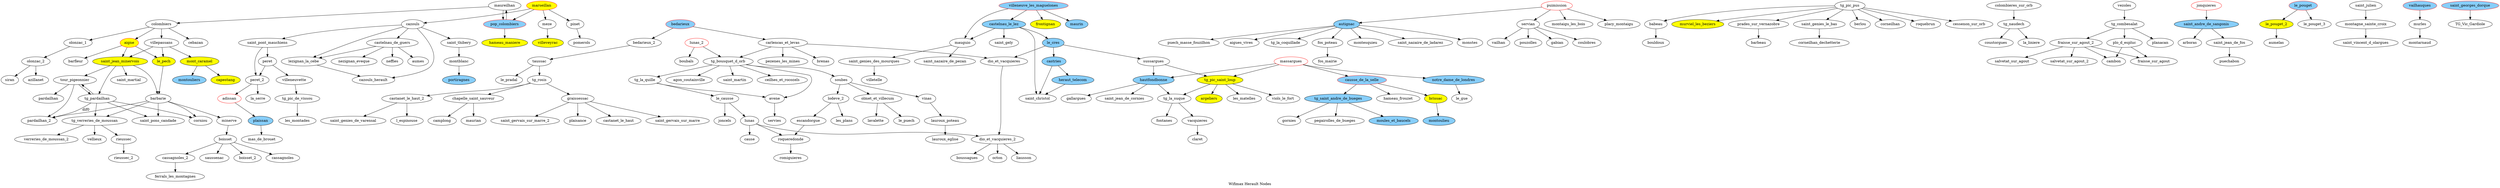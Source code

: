 # Nodes for wifimax numherault DSP Herault France
#
# made by all email alerts to operators
#
# Legend :
#
# yellow : power by sun
# blue   : power by erdf
# red    : network by fiber
#

digraph HeraultTelecom_WifiMax {
label = "Wifimax Herault Nodes";

	aigne [style=filled,color=red,fillcolor=yellow];
	aigne -> barfleur;
	aigne -> le_pech;
	aigne -> saint_jean_minervois;
	adissan [color=red];
	adissan -> plaissan;

	argeliers [style=filled,fillcolor=yellow];

	autignac [style=filled,fillcolor=lightskyblue];
	autignac -> puech_masse_fouzilhon;
	autignac -> aigues_vives;
	autignac -> tg_la_coquillade;
	autignac -> fos_poteau;
	autignac -> montesquieu;
	autignac -> saint_nazaire_de_ladarez;
	autignac -> monstes;

	avene -> servies;
	babeau -> bouldoux;

	barbarie -> minerve;
	barbarie -> saint_pons_candade;
	barbarie -> corniou;
	barbarie -> pardailhan_2;
	barbarie -> tg_verreries_de_moussan;
	
	bedarieux [style=filled,color=red,fillcolor=lightskyblue];
	bedarieux -> bedarieux_2;
	bedarieux -> carlencas_et_levas;
	bedarieux_2 -> taussac;	
	boisset -> boisset_2;
	boisset -> cassagnoles;
	boisset -> cassagnoles_2;
	boisset -> saussenac;

	brissac [style=filled,fillcolor=yellow];
	brissac -> montoulieu;
	
	capestang [style=filled,fillcolor=yellow];

	carlencas_et_levas -> brenas;
	carlencas_et_levas -> pezenes_les_mines;
	carlencas_et_levas -> dio_et_vacquieres;
	carlencas_et_levas -> tg_bousquet_d_orb;
	cassagnoles_2 -> ferrals_les_montagnes;
	castanet_le_haut_2 -> saint_genies_de_varensal;
	castanet_le_haut_2 -> l_espinouse;
	castelnau_de_guers -> neffies;
	castelnau_de_guers -> aumes;
	castelnau_de_guers -> nezignan_eveque;
	castelnau_de_guers -> lezignan_la_cebe;

	castelnau_le_lez [style=filled,fillcolor=lightskyblue];
	castelnau_le_lez -> mauguio;
	castelnau_le_lez -> le_cres;
	castelnau_le_lez -> saint_christol;
	castelnau_le_lez -> saint_gely;

	castries [style=filled,fillcolor=lightskyblue];
	castries -> saint_christol;
	castries -> heraut_telecom;
	causse_de_la_selle [style=filled,color=red,fillcolor=lightskyblue];
	causse_de_la_selle -> tg_saint_andre_de_bueges;
	causse_de_la_selle -> brissac;
	causse_de_la_selle -> hameau_frouzet;
	cazouls -> saint_thibery;
	cazouls -> castelnau_de_guers;
	cazouls -> saint_pont_mauchiens;
	cazouls -> cazouls_herault;
	cazouls -> lezignan_la_cebe;
	chapelle_saint_sauveur -> camplong;
	chapelle_saint_sauveur -> maurian;
	colombieres_sur_orb -> tg_naudech;
	colombiers -> villepassans;
	colombiers -> aigne;
	colombiers -> cebazan;
	colombiers -> olonzac_1;
	dio_et_vacquieres -> dio_et_vacquieres_2;
	dio_et_vacquieres_2 -> octon;
	dio_et_vacquieres_2 -> liausson;
	dio_et_vacquieres_2 -> boussagues;
	escandorgue -> roqueredonde;
	fos_poteau -> fos_mairie;
	fraisse_sur_agout_2 -> salvetat_sur_agout;
	fraisse_sur_agout_2 -> salvetat_sur_agout_2;
	fraisse_sur_agout_2 -> cambon;
	fraisse_sur_agout_2 -> fraisse_sur_agout;

	frontignan [style=filled,fillcolor=yellow];

	graissessac -> castanet_le_haut;
	graissessac -> saint_gervais_sur_marre;
	graissessac -> saint_gervais_sur_marre_2;
	graissessac -> plaisance;

	hameau_maniere [style=filled,fillcolor=yellow];
	
	hautfondbonne [style=filled,fillcolor=lightskyblue];
	hautfondbonne -> gallargues;
	hautfondbonne -> tg_la_suque;
	hautfondbonne -> saint_jean_de_cornies;

	heraut_telecom [style=filled,fillcolor=lightskyblue];
	heraut_telecom -> saint_christol;
	jonquieres [color=red];
	jonquieres -> saint_andre_de_sangonis;
	lauroux_poteau -> lauroux_eglise;
	le_causse -> joncels;
	le_causse -> lunas;

	le_cres [style=filled,fillcolor=lightskyblue];
	le_cres -> sussargues;
	le_cres -> dio_et_vacquieres;
	le_cres -> castries;
	le_pech [style=filled,fillcolor=yellow];
	le_pech -> barbarie;

	le_pouget [style=filled,color=red,fillcolor=lightskyblue];
	le_pouget -> le_pouget_2;
	le_pouget -> le_pouget_3;

	le_pouget_2 [style=filled,fillcolor=yellow];
	le_pouget_2 -> aumelas;
	lezignan_la_cebe -> cazouls_herault;
	lodeve_2 -> les_plans;
	lodeve_2 -> escandorgue;
	lunas -> roqueredonde;
	lunas -> cause;
	lunas -> dio_et_vacquieres_2;

	lunas_2 [color=red];
	lunas_2 -> boubals;
	lunas_2 -> tg_bousquet_d_orb;
	
	marseillan [style=filled,color=red,fillcolor=yellow];
	marseillan -> pop_colombiers;
	marseillan -> meze
	marseillan -> cazouls;
	marseillan -> pinet;
	massargues [color=red];
	massargues -> notre_dame_de_londres;
	massargues -> causse_de_la_selle;
	massargues -> tg_pic_saint_loup;
	massargues -> hautfondbonne;
	mauguio -> saint_nazaire_de_pezan;
	mauguio -> saint_genies_des_mourques;

	maurin [style=filled,fillcolor=lightskyblue];

	maureilhan -> colombiers;
	maureilhan -> pop_colombiers;
	meze -> villeveyrac;
	minerve -> boisset;
	montagne_sainte_croix -> saint_vincent_d_olargues;
	montblanc -> portiragnes;

	montoulieu [style=filled,fillcolor=lightskyblue];

	montouliers [style=filled,fillcolor=lightskyblue];

	mont_caramel [style=filled,fillcolor=yellow];
	mont_caramel -> capestang;
	mont_caramel -> montouliers;

	moules_et_baucels [style=filled,fillcolor=lightskyblue];

	murles -> montarnaud;

	murviel_les_beziers [style=filled,fillcolor=yellow];

	notre_dame_de_londres [style=filled,fillcolor=lightskyblue];
	notre_dame_de_londres -> le_gue;
	olmet_et_villecum -> le_puech;
	olmet_et_villecum -> lavalette;
	olonzac_1 -> olonzac_2;
	olonzac_2 -> siran;
	olonzac_2 -> azillanet;
	peret -> villeneuvette;
	peret -> peret_2;
	peret_2 -> la_serre;
	peret_2 -> adissan;
	pinet -> pomerols;
	plaissan [style=filled,fillcolor=lightskyblue];
	plaissan -> mas_de_brouet;
	plo_d_espluc -> fraisse_sur_agout;
	plo_d_espluc -> cambon;

	pop_colombiers [style=filled,color=red,fillcolor=lightskyblue];
	pop_colombiers -> maureilhan;
	pop_colombiers -> hameau_maniere;
	prades_sur_vernazobre -> barbeau;

	portiragnes [style=filled,fillcolor=lightskyblue];

	puimission [color=red];
	puimission -> autignac;
	puimission -> servian;

	puimission -> montaigu_les_bois;
	puimission -> placy_montaigu;
	
	rieussec -> rieussec_2;
	roqueredonde -> romiguieres;

	saint_andre_de_sangonis [style=filled,fillcolor=lightskyblue];
	saint_andre_de_sangonis -> arboras;
	saint_andre_de_sangonis -> saint_jean_de_fos;

	saint_georges_dorque [style=filled,color=red,fillcolor=lightskyblue];
	saint_georges_dorque -> TG_Vic_Gardiole;

	saint_genies_des_mourques -> villetelle;
	saint_genies_le_bas -> corneilhan_dechetterie;
	saint_jean_de_fos -> puechabon;

	saint_jean_minervois [style=filled,fillcolor=yellow];
	saint_jean_minervois -> saint_martial;
	saint_jean_minervois -> tour_pigeonnier;
	saint_jean_minervois -> tg_pardailhan;
	saint_jean_minervois -> barbarie;
	saint_julien -> montagne_sainte_croix;
	saint_pont_mauchiens -> peret_2;
	saint_pont_mauchiens -> peret;
	saint_thibery -> montblanc;
	servian -> vailhan;
	servian -> pouzolles;
	servian -> gabian;
	servian -> coulobres;

	soubes -> vinas;
	soubes -> olmet_et_villecum;
	soubes -> lodeve_2;

	sussargues -> hautfondbonne;
	sussargues -> tg_pic_saint_loup;


	taussac -> le_pradal;
	taussac -> tg_rosis;
	tg_bousquet_d_orb -> agon_coutainville;
	tg_bousquet_d_orb -> saint_martin;
	tg_bousquet_d_orb -> avene;
	tg_bousquet_d_orb -> ceilhes_et_rocozels;
	tg_bousquet_d_orb -> tg_la_quille;
	tg_bousquet_d_orb -> soubes;
	
	tg_combesalat -> planacan;
	tg_combesalat -> fraisse_sur_agout_2;
	tg_combesalat -> plo_d_espluc;
	tg_la_quille -> le_causse;
	tg_la_quille -> avene;
	tg_la_suque -> fontanes;
	tg_la_suque -> vacquieres;
	tg_naudech -> coustorgues;
	tg_naudech -> la_liniere;
	tg_pardailhan -> saint_pons_candade;
	tg_pardailhan -> corniou;
	tg_pardailhan -> tg_verreries_de_moussan;
	tg_pardailhan -> tour_pigeonnier;
	tg_pardailhan -> pardailhan_2 [label="dif0"];

	tg_pic_de_vissou -> les_montades;

	tg_pic_saint_loup [style=filled,fillcolor=yellow];
	tg_pic_saint_loup -> argeliers;
	tg_pic_saint_loup -> les_matelles;
	tg_pic_saint_loup -> viols_le_fort;
	tg_pic_saint_loup -> tg_la_suque;
	tg_pic_pus -> berlou;
	tg_pic_pus -> corneilhan;
	tg_pic_pus -> murviel_les_beziers;
	tg_pic_pus -> prades_sur_vernazobre;
	tg_pic_pus -> roquebrun;
	tg_pic_pus -> saint_genies_le_bas;
	tg_pic_pus -> cessenon_sur_orb;
	tg_pic_pus -> babeau;
	tg_rosis -> chapelle_saint_sauveur;
	tg_rosis -> graissessac;
	tg_rosis -> castanet_le_haut_2;

	tg_saint_andre_de_bueges [style=filled,fillcolor=lightskyblue];
	tg_saint_andre_de_bueges -> gornies;
	tg_saint_andre_de_bueges -> moules_et_baucels;
	tg_saint_andre_de_bueges -> pegairolles_de_bueges;
	tg_verreries_de_moussan -> verreries_de_moussan_2;
	tg_verreries_de_moussan -> rieussec;
	tg_verreries_de_moussan -> vellieux;
	
	tour_pigeonnier -> tg_pardailhan;
	tour_pigeonnier -> pardailhan;
	tour_pigeonnier -> pardailhan_2;
	
	vailhauques [style=filled,color=red,fillcolor=lightskyblue];
	vailhauques -> murles;
	vacquieres -> claret;
	vezoles -> tg_combesalat;
	villeneuve_les_maguelones [style=filled,color=red,fillcolor=lightskyblue];
	villeneuve_les_maguelones -> frontignan;
	villeneuve_les_maguelones -> maurin;
	villeneuve_les_maguelones -> castelnau_le_lez;
	villeneuve_les_maguelones -> mauguio;
	villeneuvette -> tg_pic_de_vissou;
	villepassans -> mont_caramel;
	villepassans -> saint_jean_minervois;
	villepassans -> le_pech;

	villeveyrac [style=filled,fillcolor=yellow];
	vinas -> lauroux_poteau;

}
